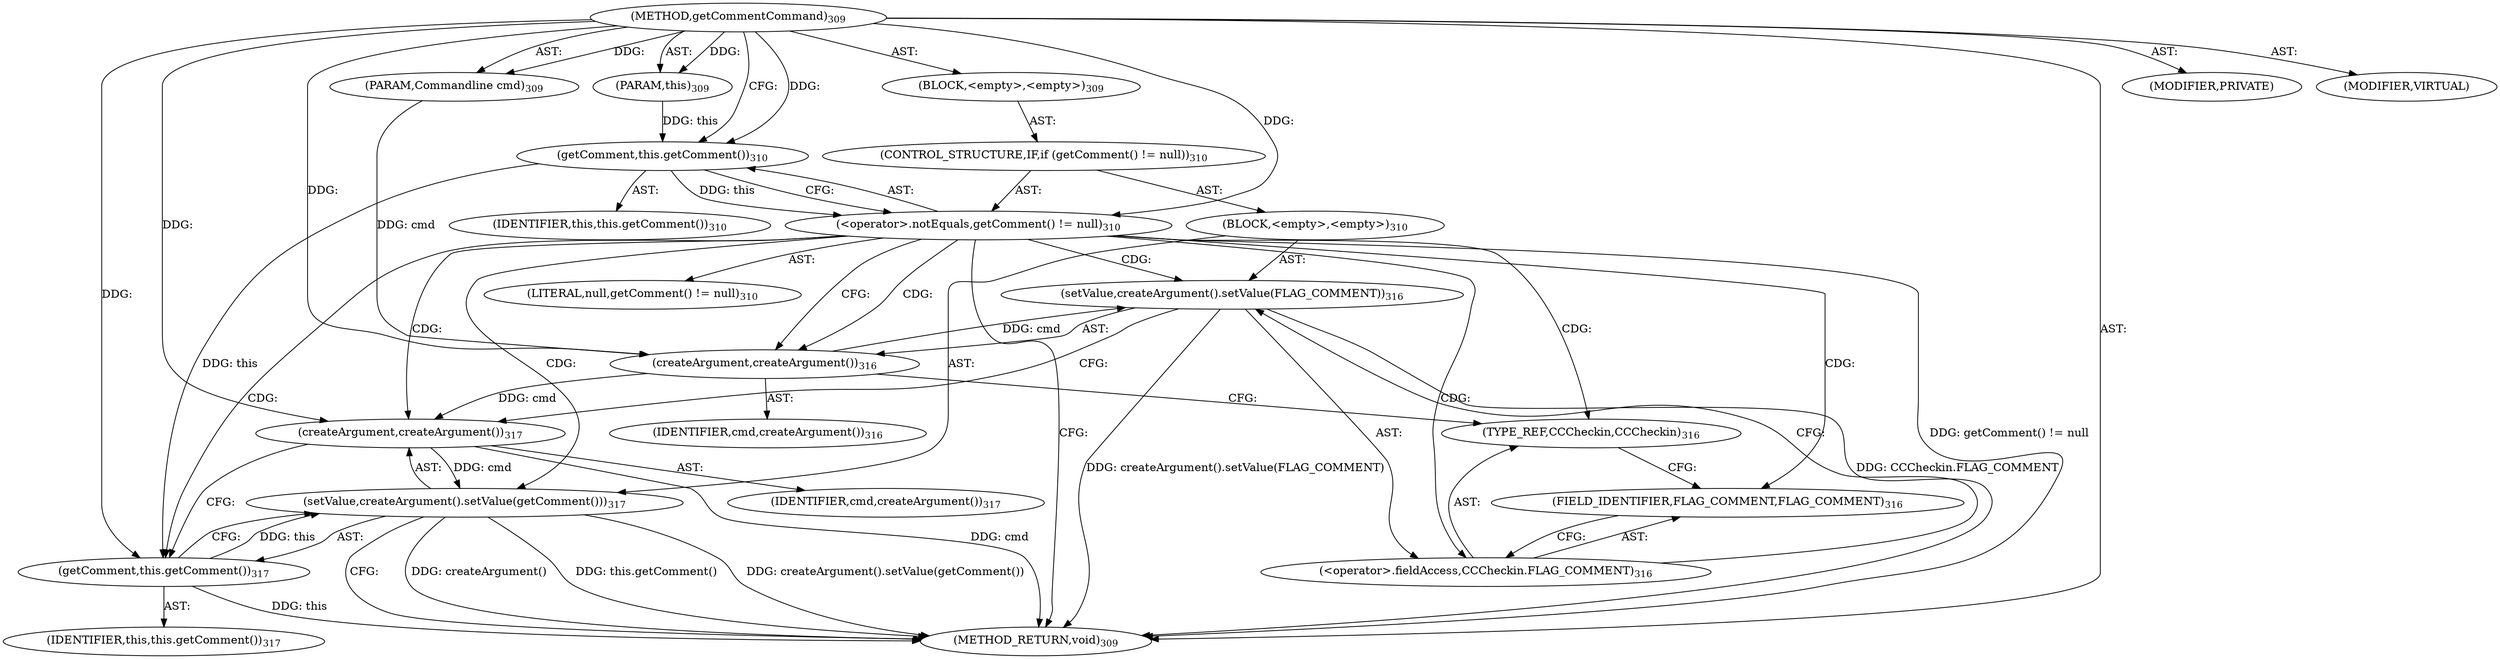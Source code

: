 digraph "getCommentCommand" {  
"111669149710" [label = <(METHOD,getCommentCommand)<SUB>309</SUB>> ]
"115964116994" [label = <(PARAM,this)<SUB>309</SUB>> ]
"115964117015" [label = <(PARAM,Commandline cmd)<SUB>309</SUB>> ]
"25769803801" [label = <(BLOCK,&lt;empty&gt;,&lt;empty&gt;)<SUB>309</SUB>> ]
"47244640266" [label = <(CONTROL_STRUCTURE,IF,if (getComment() != null))<SUB>310</SUB>> ]
"30064771145" [label = <(&lt;operator&gt;.notEquals,getComment() != null)<SUB>310</SUB>> ]
"30064771146" [label = <(getComment,this.getComment())<SUB>310</SUB>> ]
"68719476752" [label = <(IDENTIFIER,this,this.getComment())<SUB>310</SUB>> ]
"90194313221" [label = <(LITERAL,null,getComment() != null)<SUB>310</SUB>> ]
"25769803802" [label = <(BLOCK,&lt;empty&gt;,&lt;empty&gt;)<SUB>310</SUB>> ]
"30064771147" [label = <(setValue,createArgument().setValue(FLAG_COMMENT))<SUB>316</SUB>> ]
"30064771148" [label = <(createArgument,createArgument())<SUB>316</SUB>> ]
"68719476801" [label = <(IDENTIFIER,cmd,createArgument())<SUB>316</SUB>> ]
"30064771149" [label = <(&lt;operator&gt;.fieldAccess,CCCheckin.FLAG_COMMENT)<SUB>316</SUB>> ]
"180388626437" [label = <(TYPE_REF,CCCheckin,CCCheckin)<SUB>316</SUB>> ]
"55834574865" [label = <(FIELD_IDENTIFIER,FLAG_COMMENT,FLAG_COMMENT)<SUB>316</SUB>> ]
"30064771150" [label = <(setValue,createArgument().setValue(getComment()))<SUB>317</SUB>> ]
"30064771151" [label = <(createArgument,createArgument())<SUB>317</SUB>> ]
"68719476802" [label = <(IDENTIFIER,cmd,createArgument())<SUB>317</SUB>> ]
"30064771152" [label = <(getComment,this.getComment())<SUB>317</SUB>> ]
"68719476753" [label = <(IDENTIFIER,this,this.getComment())<SUB>317</SUB>> ]
"133143986210" [label = <(MODIFIER,PRIVATE)> ]
"133143986211" [label = <(MODIFIER,VIRTUAL)> ]
"128849018894" [label = <(METHOD_RETURN,void)<SUB>309</SUB>> ]
  "111669149710" -> "115964116994"  [ label = "AST: "] 
  "111669149710" -> "115964117015"  [ label = "AST: "] 
  "111669149710" -> "25769803801"  [ label = "AST: "] 
  "111669149710" -> "133143986210"  [ label = "AST: "] 
  "111669149710" -> "133143986211"  [ label = "AST: "] 
  "111669149710" -> "128849018894"  [ label = "AST: "] 
  "25769803801" -> "47244640266"  [ label = "AST: "] 
  "47244640266" -> "30064771145"  [ label = "AST: "] 
  "47244640266" -> "25769803802"  [ label = "AST: "] 
  "30064771145" -> "30064771146"  [ label = "AST: "] 
  "30064771145" -> "90194313221"  [ label = "AST: "] 
  "30064771146" -> "68719476752"  [ label = "AST: "] 
  "25769803802" -> "30064771147"  [ label = "AST: "] 
  "25769803802" -> "30064771150"  [ label = "AST: "] 
  "30064771147" -> "30064771148"  [ label = "AST: "] 
  "30064771147" -> "30064771149"  [ label = "AST: "] 
  "30064771148" -> "68719476801"  [ label = "AST: "] 
  "30064771149" -> "180388626437"  [ label = "AST: "] 
  "30064771149" -> "55834574865"  [ label = "AST: "] 
  "30064771150" -> "30064771151"  [ label = "AST: "] 
  "30064771150" -> "30064771152"  [ label = "AST: "] 
  "30064771151" -> "68719476802"  [ label = "AST: "] 
  "30064771152" -> "68719476753"  [ label = "AST: "] 
  "30064771145" -> "128849018894"  [ label = "CFG: "] 
  "30064771145" -> "30064771148"  [ label = "CFG: "] 
  "30064771146" -> "30064771145"  [ label = "CFG: "] 
  "30064771147" -> "30064771151"  [ label = "CFG: "] 
  "30064771150" -> "128849018894"  [ label = "CFG: "] 
  "30064771148" -> "180388626437"  [ label = "CFG: "] 
  "30064771149" -> "30064771147"  [ label = "CFG: "] 
  "30064771151" -> "30064771152"  [ label = "CFG: "] 
  "30064771152" -> "30064771150"  [ label = "CFG: "] 
  "180388626437" -> "55834574865"  [ label = "CFG: "] 
  "55834574865" -> "30064771149"  [ label = "CFG: "] 
  "111669149710" -> "30064771146"  [ label = "CFG: "] 
  "30064771145" -> "128849018894"  [ label = "DDG: getComment() != null"] 
  "30064771147" -> "128849018894"  [ label = "DDG: CCCheckin.FLAG_COMMENT"] 
  "30064771147" -> "128849018894"  [ label = "DDG: createArgument().setValue(FLAG_COMMENT)"] 
  "30064771151" -> "128849018894"  [ label = "DDG: cmd"] 
  "30064771150" -> "128849018894"  [ label = "DDG: createArgument()"] 
  "30064771152" -> "128849018894"  [ label = "DDG: this"] 
  "30064771150" -> "128849018894"  [ label = "DDG: this.getComment()"] 
  "30064771150" -> "128849018894"  [ label = "DDG: createArgument().setValue(getComment())"] 
  "111669149710" -> "115964116994"  [ label = "DDG: "] 
  "111669149710" -> "115964117015"  [ label = "DDG: "] 
  "30064771146" -> "30064771145"  [ label = "DDG: this"] 
  "111669149710" -> "30064771145"  [ label = "DDG: "] 
  "115964116994" -> "30064771146"  [ label = "DDG: this"] 
  "111669149710" -> "30064771146"  [ label = "DDG: "] 
  "30064771148" -> "30064771147"  [ label = "DDG: cmd"] 
  "30064771151" -> "30064771150"  [ label = "DDG: cmd"] 
  "30064771152" -> "30064771150"  [ label = "DDG: this"] 
  "115964117015" -> "30064771148"  [ label = "DDG: cmd"] 
  "111669149710" -> "30064771148"  [ label = "DDG: "] 
  "30064771148" -> "30064771151"  [ label = "DDG: cmd"] 
  "111669149710" -> "30064771151"  [ label = "DDG: "] 
  "30064771146" -> "30064771152"  [ label = "DDG: this"] 
  "111669149710" -> "30064771152"  [ label = "DDG: "] 
  "30064771145" -> "55834574865"  [ label = "CDG: "] 
  "30064771145" -> "30064771147"  [ label = "CDG: "] 
  "30064771145" -> "30064771148"  [ label = "CDG: "] 
  "30064771145" -> "30064771149"  [ label = "CDG: "] 
  "30064771145" -> "30064771150"  [ label = "CDG: "] 
  "30064771145" -> "30064771151"  [ label = "CDG: "] 
  "30064771145" -> "30064771152"  [ label = "CDG: "] 
  "30064771145" -> "180388626437"  [ label = "CDG: "] 
}
